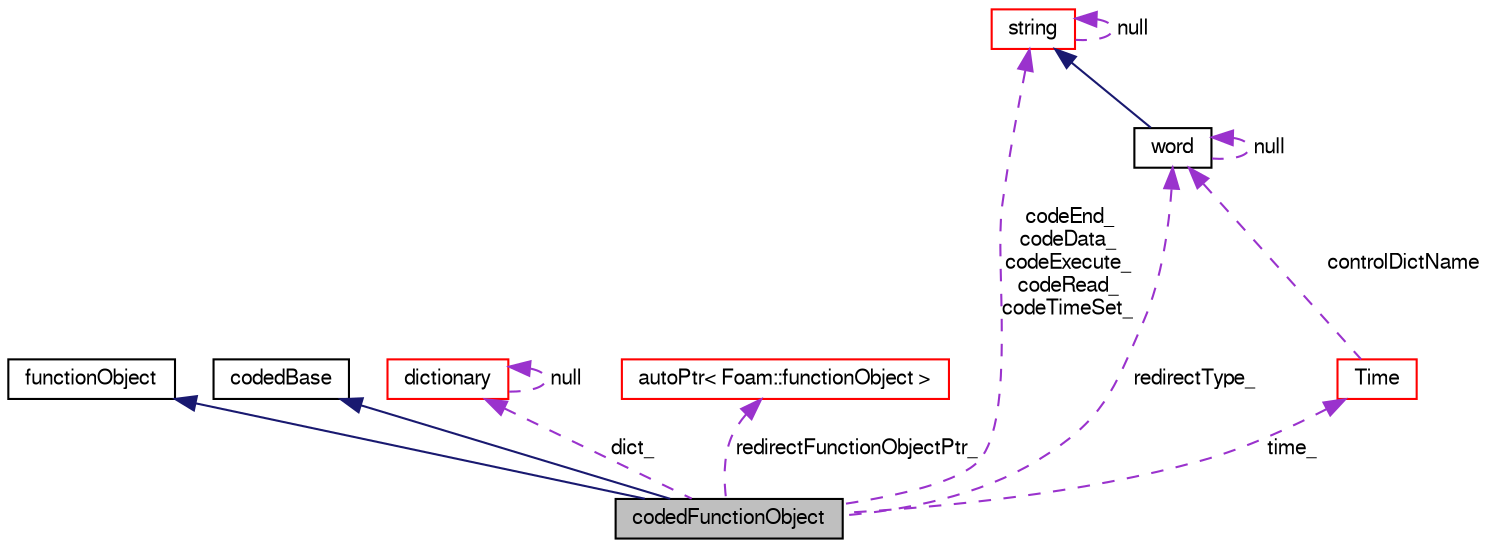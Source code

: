 digraph "codedFunctionObject"
{
  bgcolor="transparent";
  edge [fontname="FreeSans",fontsize="10",labelfontname="FreeSans",labelfontsize="10"];
  node [fontname="FreeSans",fontsize="10",shape=record];
  Node3 [label="codedFunctionObject",height=0.2,width=0.4,color="black", fillcolor="grey75", style="filled", fontcolor="black"];
  Node4 -> Node3 [dir="back",color="midnightblue",fontsize="10",style="solid",fontname="FreeSans"];
  Node4 [label="functionObject",height=0.2,width=0.4,color="black",URL="$a26114.html",tooltip="Abstract base-class for Time/database function objects. "];
  Node5 -> Node3 [dir="back",color="midnightblue",fontsize="10",style="solid",fontname="FreeSans"];
  Node5 [label="codedBase",height=0.2,width=0.4,color="black",URL="$a26062.html",tooltip="Base class for function objects and boundary conditions using dynamic code. "];
  Node6 -> Node3 [dir="back",color="darkorchid3",fontsize="10",style="dashed",label=" dict_" ,fontname="FreeSans"];
  Node6 [label="dictionary",height=0.2,width=0.4,color="red",URL="$a26014.html",tooltip="A list of keyword definitions, which are a keyword followed by any number of values (e..."];
  Node6 -> Node6 [dir="back",color="darkorchid3",fontsize="10",style="dashed",label=" null" ,fontname="FreeSans"];
  Node19 -> Node3 [dir="back",color="darkorchid3",fontsize="10",style="dashed",label=" redirectFunctionObjectPtr_" ,fontname="FreeSans"];
  Node19 [label="autoPtr\< Foam::functionObject \>",height=0.2,width=0.4,color="red",URL="$a25958.html"];
  Node21 -> Node3 [dir="back",color="darkorchid3",fontsize="10",style="dashed",label=" codeEnd_\ncodeData_\ncodeExecute_\ncodeRead_\ncodeTimeSet_" ,fontname="FreeSans"];
  Node21 [label="string",height=0.2,width=0.4,color="red",URL="$a28250.html",tooltip="A class for handling character strings derived from std::string. "];
  Node21 -> Node21 [dir="back",color="darkorchid3",fontsize="10",style="dashed",label=" null" ,fontname="FreeSans"];
  Node23 -> Node3 [dir="back",color="darkorchid3",fontsize="10",style="dashed",label=" time_" ,fontname="FreeSans"];
  Node23 [label="Time",height=0.2,width=0.4,color="red",URL="$a26350.html",tooltip="Class to control time during OpenFOAM simulations that is also the top-level objectRegistry. "];
  Node52 -> Node23 [dir="back",color="darkorchid3",fontsize="10",style="dashed",label=" controlDictName" ,fontname="FreeSans"];
  Node52 [label="word",height=0.2,width=0.4,color="black",URL="$a28258.html",tooltip="A class for handling words, derived from string. "];
  Node21 -> Node52 [dir="back",color="midnightblue",fontsize="10",style="solid",fontname="FreeSans"];
  Node52 -> Node52 [dir="back",color="darkorchid3",fontsize="10",style="dashed",label=" null" ,fontname="FreeSans"];
  Node52 -> Node3 [dir="back",color="darkorchid3",fontsize="10",style="dashed",label=" redirectType_" ,fontname="FreeSans"];
}
